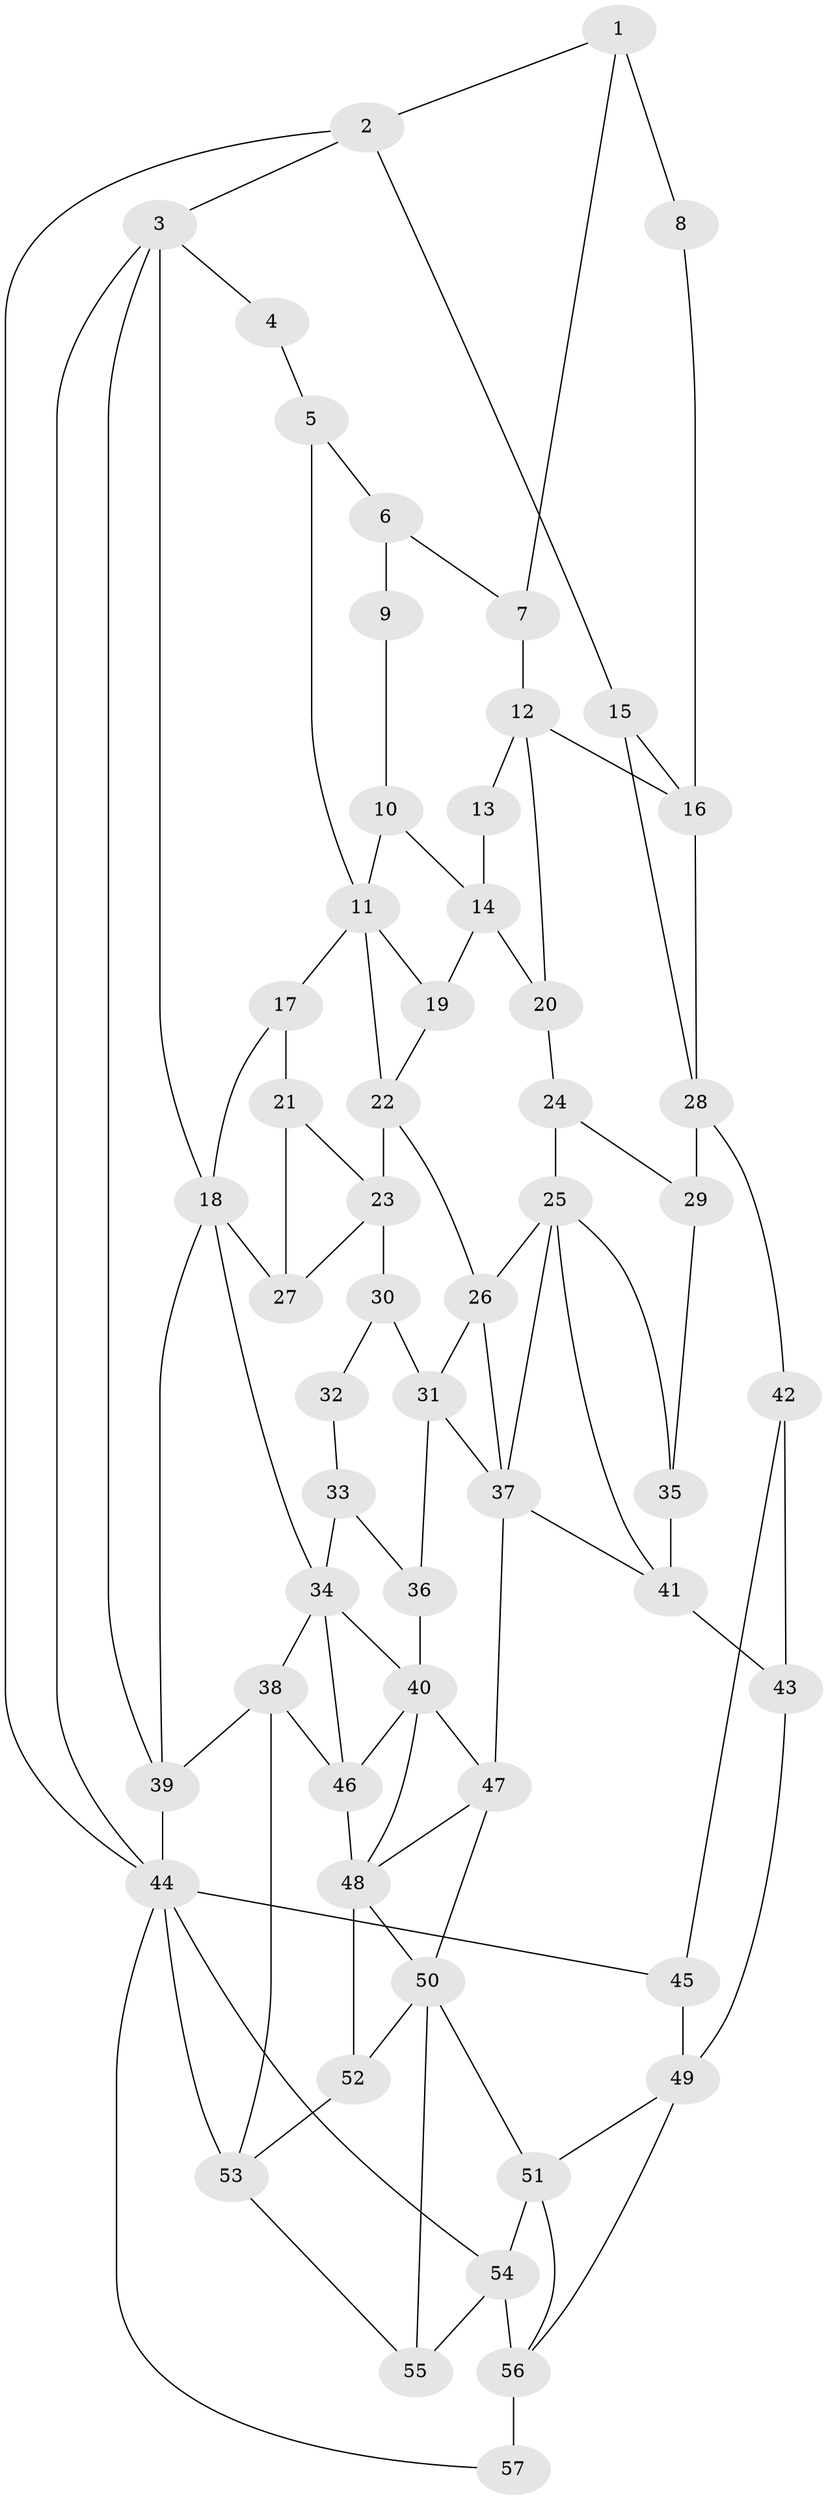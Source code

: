 // original degree distribution, {3: 0.02112676056338028, 4: 0.20422535211267606, 6: 0.20422535211267606, 5: 0.5704225352112676}
// Generated by graph-tools (version 1.1) at 2025/54/03/04/25 22:54:21]
// undirected, 57 vertices, 103 edges
graph export_dot {
  node [color=gray90,style=filled];
  1;
  2;
  3;
  4;
  5;
  6;
  7;
  8;
  9;
  10;
  11;
  12;
  13;
  14;
  15;
  16;
  17;
  18;
  19;
  20;
  21;
  22;
  23;
  24;
  25;
  26;
  27;
  28;
  29;
  30;
  31;
  32;
  33;
  34;
  35;
  36;
  37;
  38;
  39;
  40;
  41;
  42;
  43;
  44;
  45;
  46;
  47;
  48;
  49;
  50;
  51;
  52;
  53;
  54;
  55;
  56;
  57;
  1 -- 2 [weight=1.0];
  1 -- 7 [weight=1.0];
  1 -- 8 [weight=2.0];
  2 -- 3 [weight=1.0];
  2 -- 15 [weight=1.0];
  2 -- 44 [weight=1.0];
  3 -- 4 [weight=1.0];
  3 -- 18 [weight=1.0];
  3 -- 39 [weight=1.0];
  3 -- 44 [weight=1.0];
  4 -- 5 [weight=1.0];
  5 -- 6 [weight=1.0];
  5 -- 11 [weight=1.0];
  6 -- 7 [weight=1.0];
  6 -- 9 [weight=2.0];
  7 -- 12 [weight=1.0];
  8 -- 16 [weight=2.0];
  9 -- 10 [weight=1.0];
  10 -- 11 [weight=1.0];
  10 -- 14 [weight=1.0];
  11 -- 17 [weight=1.0];
  11 -- 19 [weight=1.0];
  11 -- 22 [weight=1.0];
  12 -- 13 [weight=1.0];
  12 -- 16 [weight=2.0];
  12 -- 20 [weight=1.0];
  13 -- 14 [weight=2.0];
  14 -- 19 [weight=1.0];
  14 -- 20 [weight=2.0];
  15 -- 16 [weight=1.0];
  15 -- 28 [weight=1.0];
  16 -- 28 [weight=1.0];
  17 -- 18 [weight=1.0];
  17 -- 21 [weight=2.0];
  18 -- 27 [weight=1.0];
  18 -- 34 [weight=1.0];
  18 -- 39 [weight=1.0];
  19 -- 22 [weight=1.0];
  20 -- 24 [weight=2.0];
  21 -- 23 [weight=1.0];
  21 -- 27 [weight=1.0];
  22 -- 23 [weight=2.0];
  22 -- 26 [weight=1.0];
  23 -- 27 [weight=1.0];
  23 -- 30 [weight=2.0];
  24 -- 25 [weight=2.0];
  24 -- 29 [weight=1.0];
  25 -- 26 [weight=1.0];
  25 -- 35 [weight=1.0];
  25 -- 37 [weight=1.0];
  25 -- 41 [weight=1.0];
  26 -- 31 [weight=1.0];
  26 -- 37 [weight=1.0];
  28 -- 29 [weight=2.0];
  28 -- 42 [weight=2.0];
  29 -- 35 [weight=1.0];
  30 -- 31 [weight=1.0];
  30 -- 32 [weight=2.0];
  31 -- 36 [weight=2.0];
  31 -- 37 [weight=1.0];
  32 -- 33 [weight=1.0];
  33 -- 34 [weight=1.0];
  33 -- 36 [weight=2.0];
  34 -- 38 [weight=1.0];
  34 -- 40 [weight=1.0];
  34 -- 46 [weight=1.0];
  35 -- 41 [weight=2.0];
  36 -- 40 [weight=2.0];
  37 -- 41 [weight=1.0];
  37 -- 47 [weight=1.0];
  38 -- 39 [weight=2.0];
  38 -- 46 [weight=1.0];
  38 -- 53 [weight=2.0];
  39 -- 44 [weight=1.0];
  40 -- 46 [weight=1.0];
  40 -- 47 [weight=1.0];
  40 -- 48 [weight=1.0];
  41 -- 43 [weight=2.0];
  42 -- 43 [weight=1.0];
  42 -- 45 [weight=1.0];
  43 -- 49 [weight=2.0];
  44 -- 45 [weight=1.0];
  44 -- 53 [weight=1.0];
  44 -- 54 [weight=1.0];
  44 -- 57 [weight=1.0];
  45 -- 49 [weight=1.0];
  46 -- 48 [weight=1.0];
  47 -- 48 [weight=1.0];
  47 -- 50 [weight=1.0];
  48 -- 50 [weight=1.0];
  48 -- 52 [weight=2.0];
  49 -- 51 [weight=1.0];
  49 -- 56 [weight=1.0];
  50 -- 51 [weight=1.0];
  50 -- 52 [weight=1.0];
  50 -- 55 [weight=1.0];
  51 -- 54 [weight=1.0];
  51 -- 56 [weight=1.0];
  52 -- 53 [weight=1.0];
  53 -- 55 [weight=1.0];
  54 -- 55 [weight=1.0];
  54 -- 56 [weight=2.0];
  56 -- 57 [weight=2.0];
}
